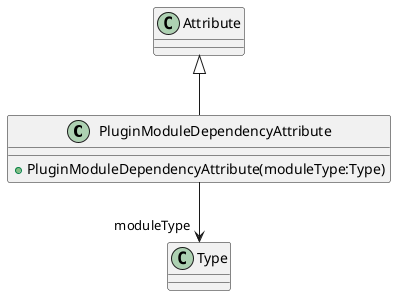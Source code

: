 @startuml
class PluginModuleDependencyAttribute {
    + PluginModuleDependencyAttribute(moduleType:Type)
}
Attribute <|-- PluginModuleDependencyAttribute
PluginModuleDependencyAttribute --> "moduleType" Type
@enduml
